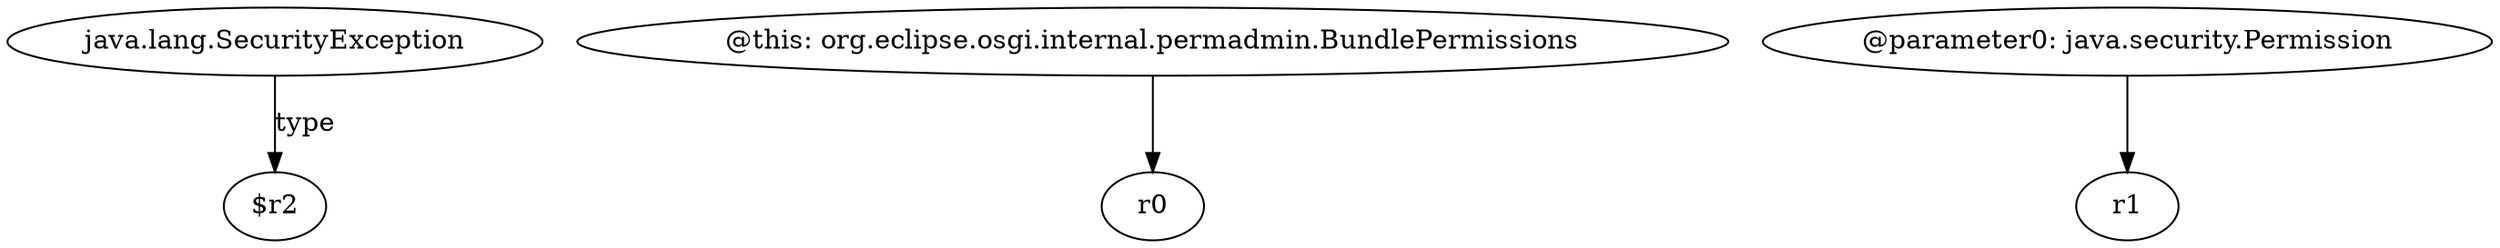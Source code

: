 digraph g {
0[label="java.lang.SecurityException"]
1[label="$r2"]
0->1[label="type"]
2[label="@this: org.eclipse.osgi.internal.permadmin.BundlePermissions"]
3[label="r0"]
2->3[label=""]
4[label="@parameter0: java.security.Permission"]
5[label="r1"]
4->5[label=""]
}